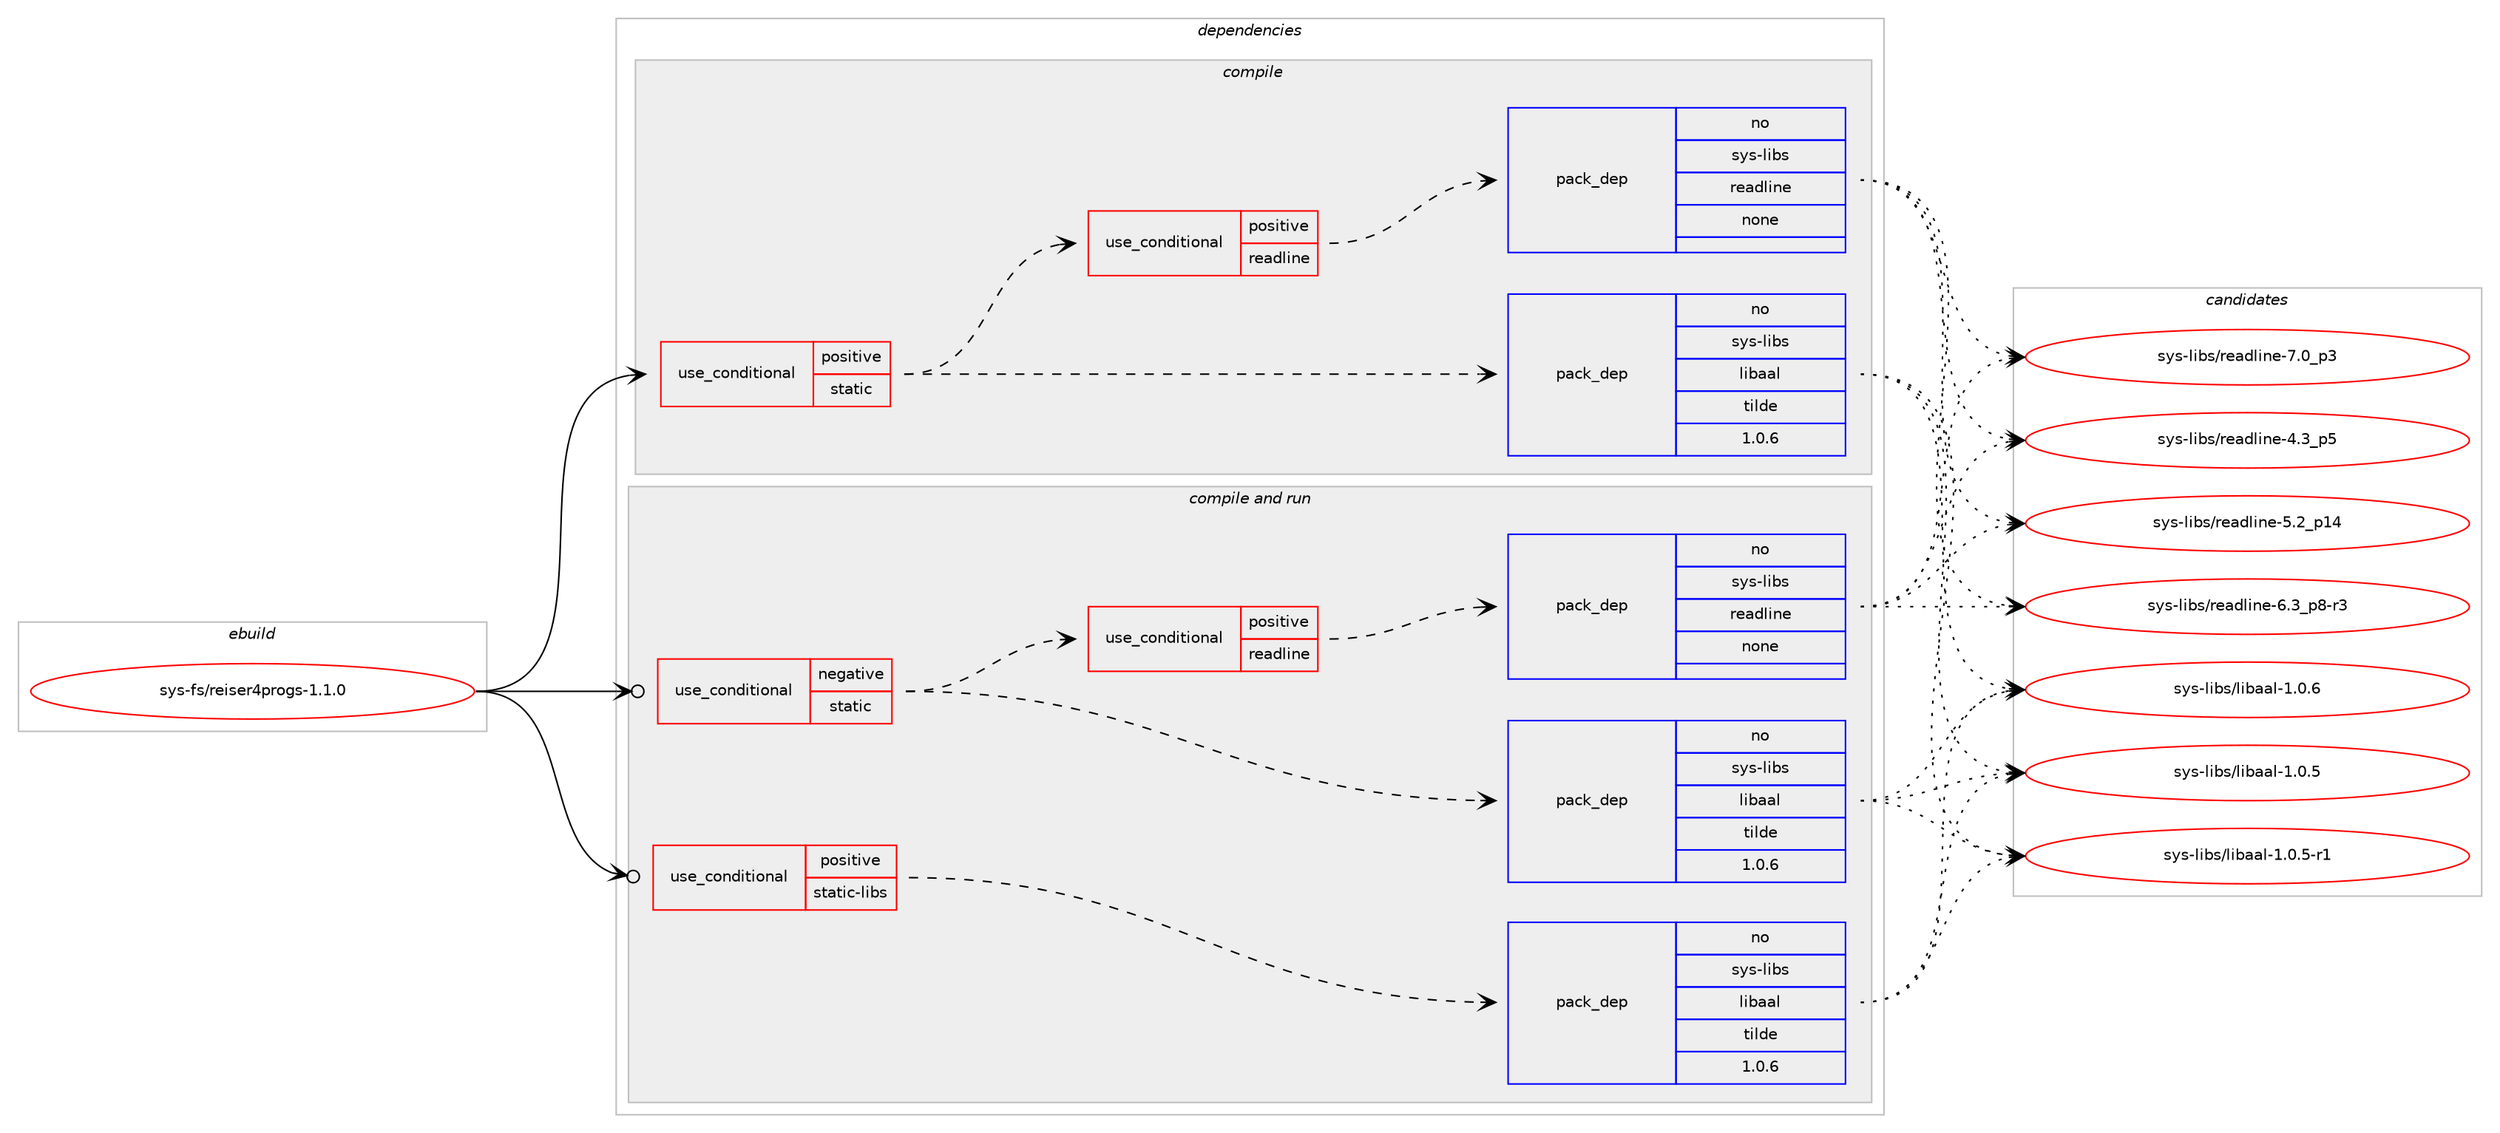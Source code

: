 digraph prolog {

# *************
# Graph options
# *************

newrank=true;
concentrate=true;
compound=true;
graph [rankdir=LR,fontname=Helvetica,fontsize=10,ranksep=1.5];#, ranksep=2.5, nodesep=0.2];
edge  [arrowhead=vee];
node  [fontname=Helvetica,fontsize=10];

# **********
# The ebuild
# **********

subgraph cluster_leftcol {
color=gray;
rank=same;
label=<<i>ebuild</i>>;
id [label="sys-fs/reiser4progs-1.1.0", color=red, width=4, href="../sys-fs/reiser4progs-1.1.0.svg"];
}

# ****************
# The dependencies
# ****************

subgraph cluster_midcol {
color=gray;
label=<<i>dependencies</i>>;
subgraph cluster_compile {
fillcolor="#eeeeee";
style=filled;
label=<<i>compile</i>>;
subgraph cond117165 {
dependency489421 [label=<<TABLE BORDER="0" CELLBORDER="1" CELLSPACING="0" CELLPADDING="4"><TR><TD ROWSPAN="3" CELLPADDING="10">use_conditional</TD></TR><TR><TD>positive</TD></TR><TR><TD>static</TD></TR></TABLE>>, shape=none, color=red];
subgraph pack363687 {
dependency489422 [label=<<TABLE BORDER="0" CELLBORDER="1" CELLSPACING="0" CELLPADDING="4" WIDTH="220"><TR><TD ROWSPAN="6" CELLPADDING="30">pack_dep</TD></TR><TR><TD WIDTH="110">no</TD></TR><TR><TD>sys-libs</TD></TR><TR><TD>libaal</TD></TR><TR><TD>tilde</TD></TR><TR><TD>1.0.6</TD></TR></TABLE>>, shape=none, color=blue];
}
dependency489421:e -> dependency489422:w [weight=20,style="dashed",arrowhead="vee"];
subgraph cond117166 {
dependency489423 [label=<<TABLE BORDER="0" CELLBORDER="1" CELLSPACING="0" CELLPADDING="4"><TR><TD ROWSPAN="3" CELLPADDING="10">use_conditional</TD></TR><TR><TD>positive</TD></TR><TR><TD>readline</TD></TR></TABLE>>, shape=none, color=red];
subgraph pack363688 {
dependency489424 [label=<<TABLE BORDER="0" CELLBORDER="1" CELLSPACING="0" CELLPADDING="4" WIDTH="220"><TR><TD ROWSPAN="6" CELLPADDING="30">pack_dep</TD></TR><TR><TD WIDTH="110">no</TD></TR><TR><TD>sys-libs</TD></TR><TR><TD>readline</TD></TR><TR><TD>none</TD></TR><TR><TD></TD></TR></TABLE>>, shape=none, color=blue];
}
dependency489423:e -> dependency489424:w [weight=20,style="dashed",arrowhead="vee"];
}
dependency489421:e -> dependency489423:w [weight=20,style="dashed",arrowhead="vee"];
}
id:e -> dependency489421:w [weight=20,style="solid",arrowhead="vee"];
}
subgraph cluster_compileandrun {
fillcolor="#eeeeee";
style=filled;
label=<<i>compile and run</i>>;
subgraph cond117167 {
dependency489425 [label=<<TABLE BORDER="0" CELLBORDER="1" CELLSPACING="0" CELLPADDING="4"><TR><TD ROWSPAN="3" CELLPADDING="10">use_conditional</TD></TR><TR><TD>negative</TD></TR><TR><TD>static</TD></TR></TABLE>>, shape=none, color=red];
subgraph pack363689 {
dependency489426 [label=<<TABLE BORDER="0" CELLBORDER="1" CELLSPACING="0" CELLPADDING="4" WIDTH="220"><TR><TD ROWSPAN="6" CELLPADDING="30">pack_dep</TD></TR><TR><TD WIDTH="110">no</TD></TR><TR><TD>sys-libs</TD></TR><TR><TD>libaal</TD></TR><TR><TD>tilde</TD></TR><TR><TD>1.0.6</TD></TR></TABLE>>, shape=none, color=blue];
}
dependency489425:e -> dependency489426:w [weight=20,style="dashed",arrowhead="vee"];
subgraph cond117168 {
dependency489427 [label=<<TABLE BORDER="0" CELLBORDER="1" CELLSPACING="0" CELLPADDING="4"><TR><TD ROWSPAN="3" CELLPADDING="10">use_conditional</TD></TR><TR><TD>positive</TD></TR><TR><TD>readline</TD></TR></TABLE>>, shape=none, color=red];
subgraph pack363690 {
dependency489428 [label=<<TABLE BORDER="0" CELLBORDER="1" CELLSPACING="0" CELLPADDING="4" WIDTH="220"><TR><TD ROWSPAN="6" CELLPADDING="30">pack_dep</TD></TR><TR><TD WIDTH="110">no</TD></TR><TR><TD>sys-libs</TD></TR><TR><TD>readline</TD></TR><TR><TD>none</TD></TR><TR><TD></TD></TR></TABLE>>, shape=none, color=blue];
}
dependency489427:e -> dependency489428:w [weight=20,style="dashed",arrowhead="vee"];
}
dependency489425:e -> dependency489427:w [weight=20,style="dashed",arrowhead="vee"];
}
id:e -> dependency489425:w [weight=20,style="solid",arrowhead="odotvee"];
subgraph cond117169 {
dependency489429 [label=<<TABLE BORDER="0" CELLBORDER="1" CELLSPACING="0" CELLPADDING="4"><TR><TD ROWSPAN="3" CELLPADDING="10">use_conditional</TD></TR><TR><TD>positive</TD></TR><TR><TD>static-libs</TD></TR></TABLE>>, shape=none, color=red];
subgraph pack363691 {
dependency489430 [label=<<TABLE BORDER="0" CELLBORDER="1" CELLSPACING="0" CELLPADDING="4" WIDTH="220"><TR><TD ROWSPAN="6" CELLPADDING="30">pack_dep</TD></TR><TR><TD WIDTH="110">no</TD></TR><TR><TD>sys-libs</TD></TR><TR><TD>libaal</TD></TR><TR><TD>tilde</TD></TR><TR><TD>1.0.6</TD></TR></TABLE>>, shape=none, color=blue];
}
dependency489429:e -> dependency489430:w [weight=20,style="dashed",arrowhead="vee"];
}
id:e -> dependency489429:w [weight=20,style="solid",arrowhead="odotvee"];
}
subgraph cluster_run {
fillcolor="#eeeeee";
style=filled;
label=<<i>run</i>>;
}
}

# **************
# The candidates
# **************

subgraph cluster_choices {
rank=same;
color=gray;
label=<<i>candidates</i>>;

subgraph choice363687 {
color=black;
nodesep=1;
choice115121115451081059811547108105989797108454946484653 [label="sys-libs/libaal-1.0.5", color=red, width=4,href="../sys-libs/libaal-1.0.5.svg"];
choice1151211154510810598115471081059897971084549464846534511449 [label="sys-libs/libaal-1.0.5-r1", color=red, width=4,href="../sys-libs/libaal-1.0.5-r1.svg"];
choice115121115451081059811547108105989797108454946484654 [label="sys-libs/libaal-1.0.6", color=red, width=4,href="../sys-libs/libaal-1.0.6.svg"];
dependency489422:e -> choice115121115451081059811547108105989797108454946484653:w [style=dotted,weight="100"];
dependency489422:e -> choice1151211154510810598115471081059897971084549464846534511449:w [style=dotted,weight="100"];
dependency489422:e -> choice115121115451081059811547108105989797108454946484654:w [style=dotted,weight="100"];
}
subgraph choice363688 {
color=black;
nodesep=1;
choice11512111545108105981154711410197100108105110101455246519511253 [label="sys-libs/readline-4.3_p5", color=red, width=4,href="../sys-libs/readline-4.3_p5.svg"];
choice1151211154510810598115471141019710010810511010145534650951124952 [label="sys-libs/readline-5.2_p14", color=red, width=4,href="../sys-libs/readline-5.2_p14.svg"];
choice115121115451081059811547114101971001081051101014554465195112564511451 [label="sys-libs/readline-6.3_p8-r3", color=red, width=4,href="../sys-libs/readline-6.3_p8-r3.svg"];
choice11512111545108105981154711410197100108105110101455546489511251 [label="sys-libs/readline-7.0_p3", color=red, width=4,href="../sys-libs/readline-7.0_p3.svg"];
dependency489424:e -> choice11512111545108105981154711410197100108105110101455246519511253:w [style=dotted,weight="100"];
dependency489424:e -> choice1151211154510810598115471141019710010810511010145534650951124952:w [style=dotted,weight="100"];
dependency489424:e -> choice115121115451081059811547114101971001081051101014554465195112564511451:w [style=dotted,weight="100"];
dependency489424:e -> choice11512111545108105981154711410197100108105110101455546489511251:w [style=dotted,weight="100"];
}
subgraph choice363689 {
color=black;
nodesep=1;
choice115121115451081059811547108105989797108454946484653 [label="sys-libs/libaal-1.0.5", color=red, width=4,href="../sys-libs/libaal-1.0.5.svg"];
choice1151211154510810598115471081059897971084549464846534511449 [label="sys-libs/libaal-1.0.5-r1", color=red, width=4,href="../sys-libs/libaal-1.0.5-r1.svg"];
choice115121115451081059811547108105989797108454946484654 [label="sys-libs/libaal-1.0.6", color=red, width=4,href="../sys-libs/libaal-1.0.6.svg"];
dependency489426:e -> choice115121115451081059811547108105989797108454946484653:w [style=dotted,weight="100"];
dependency489426:e -> choice1151211154510810598115471081059897971084549464846534511449:w [style=dotted,weight="100"];
dependency489426:e -> choice115121115451081059811547108105989797108454946484654:w [style=dotted,weight="100"];
}
subgraph choice363690 {
color=black;
nodesep=1;
choice11512111545108105981154711410197100108105110101455246519511253 [label="sys-libs/readline-4.3_p5", color=red, width=4,href="../sys-libs/readline-4.3_p5.svg"];
choice1151211154510810598115471141019710010810511010145534650951124952 [label="sys-libs/readline-5.2_p14", color=red, width=4,href="../sys-libs/readline-5.2_p14.svg"];
choice115121115451081059811547114101971001081051101014554465195112564511451 [label="sys-libs/readline-6.3_p8-r3", color=red, width=4,href="../sys-libs/readline-6.3_p8-r3.svg"];
choice11512111545108105981154711410197100108105110101455546489511251 [label="sys-libs/readline-7.0_p3", color=red, width=4,href="../sys-libs/readline-7.0_p3.svg"];
dependency489428:e -> choice11512111545108105981154711410197100108105110101455246519511253:w [style=dotted,weight="100"];
dependency489428:e -> choice1151211154510810598115471141019710010810511010145534650951124952:w [style=dotted,weight="100"];
dependency489428:e -> choice115121115451081059811547114101971001081051101014554465195112564511451:w [style=dotted,weight="100"];
dependency489428:e -> choice11512111545108105981154711410197100108105110101455546489511251:w [style=dotted,weight="100"];
}
subgraph choice363691 {
color=black;
nodesep=1;
choice115121115451081059811547108105989797108454946484653 [label="sys-libs/libaal-1.0.5", color=red, width=4,href="../sys-libs/libaal-1.0.5.svg"];
choice1151211154510810598115471081059897971084549464846534511449 [label="sys-libs/libaal-1.0.5-r1", color=red, width=4,href="../sys-libs/libaal-1.0.5-r1.svg"];
choice115121115451081059811547108105989797108454946484654 [label="sys-libs/libaal-1.0.6", color=red, width=4,href="../sys-libs/libaal-1.0.6.svg"];
dependency489430:e -> choice115121115451081059811547108105989797108454946484653:w [style=dotted,weight="100"];
dependency489430:e -> choice1151211154510810598115471081059897971084549464846534511449:w [style=dotted,weight="100"];
dependency489430:e -> choice115121115451081059811547108105989797108454946484654:w [style=dotted,weight="100"];
}
}

}
